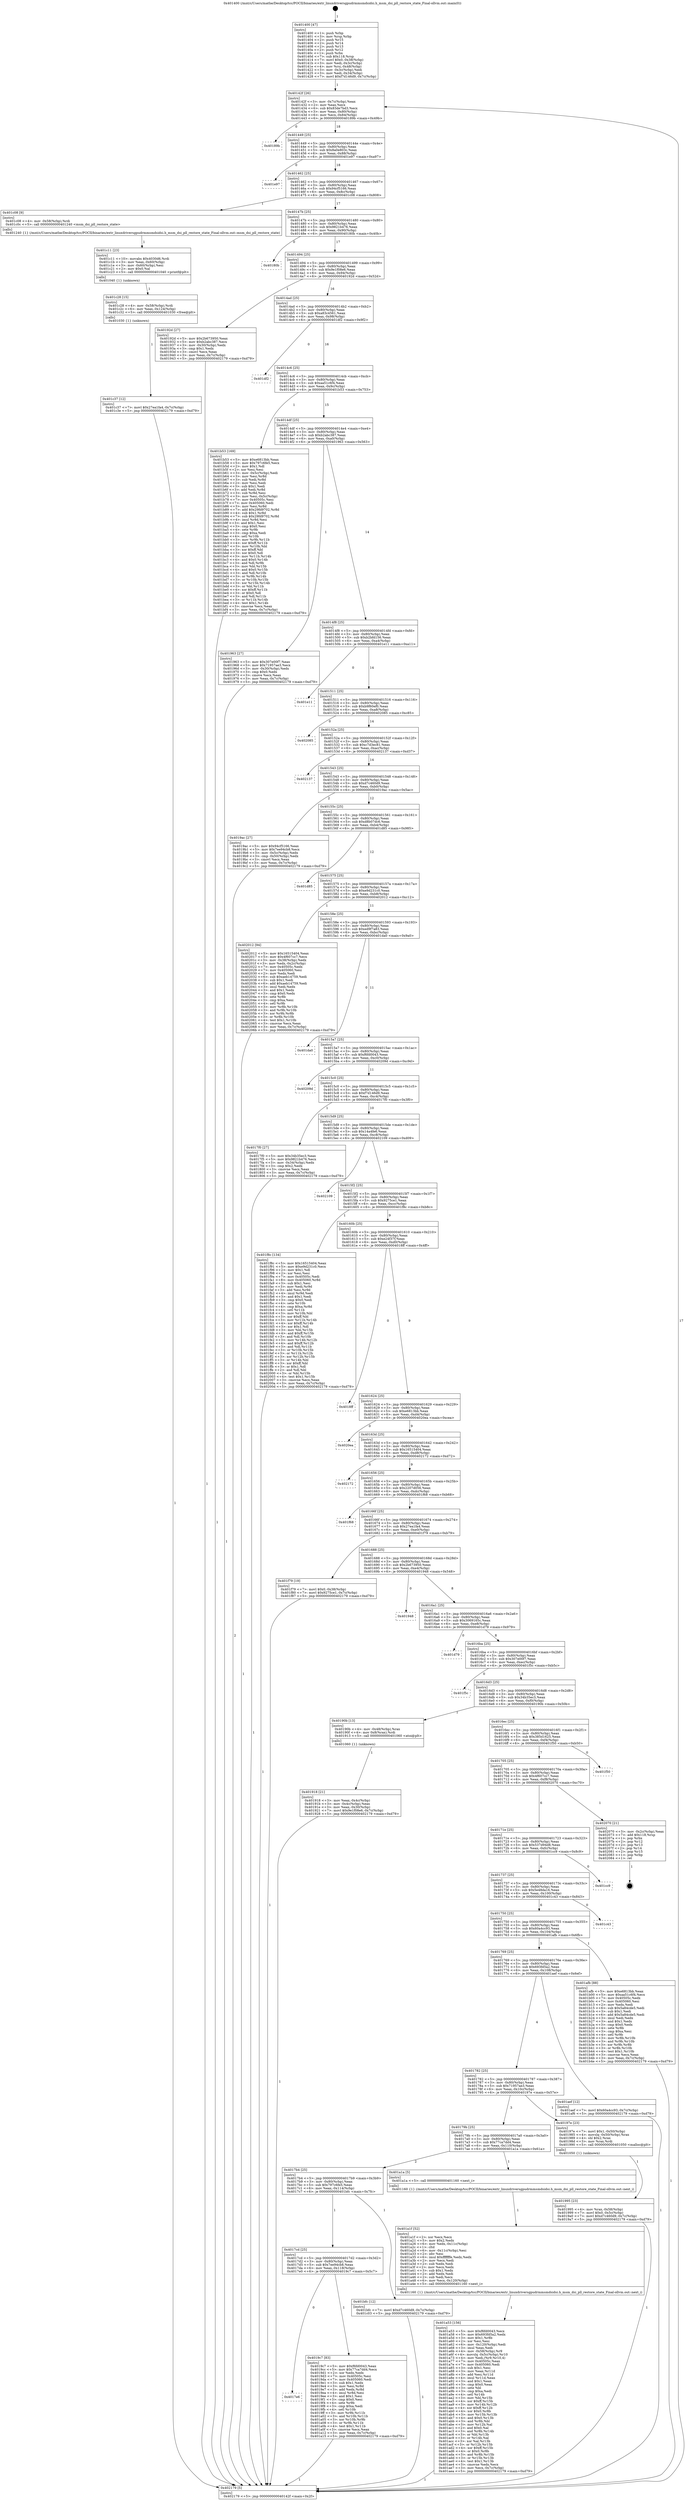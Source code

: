 digraph "0x401400" {
  label = "0x401400 (/mnt/c/Users/mathe/Desktop/tcc/POCII/binaries/extr_linuxdriversgpudrmmsmdsidsi.h_msm_dsi_pll_restore_state_Final-ollvm.out::main(0))"
  labelloc = "t"
  node[shape=record]

  Entry [label="",width=0.3,height=0.3,shape=circle,fillcolor=black,style=filled]
  "0x40142f" [label="{
     0x40142f [26]\l
     | [instrs]\l
     &nbsp;&nbsp;0x40142f \<+3\>: mov -0x7c(%rbp),%eax\l
     &nbsp;&nbsp;0x401432 \<+2\>: mov %eax,%ecx\l
     &nbsp;&nbsp;0x401434 \<+6\>: sub $0x83de7bd3,%ecx\l
     &nbsp;&nbsp;0x40143a \<+3\>: mov %eax,-0x80(%rbp)\l
     &nbsp;&nbsp;0x40143d \<+6\>: mov %ecx,-0x84(%rbp)\l
     &nbsp;&nbsp;0x401443 \<+6\>: je 000000000040189b \<main+0x49b\>\l
  }"]
  "0x40189b" [label="{
     0x40189b\l
  }", style=dashed]
  "0x401449" [label="{
     0x401449 [25]\l
     | [instrs]\l
     &nbsp;&nbsp;0x401449 \<+5\>: jmp 000000000040144e \<main+0x4e\>\l
     &nbsp;&nbsp;0x40144e \<+3\>: mov -0x80(%rbp),%eax\l
     &nbsp;&nbsp;0x401451 \<+5\>: sub $0x8a0e803c,%eax\l
     &nbsp;&nbsp;0x401456 \<+6\>: mov %eax,-0x88(%rbp)\l
     &nbsp;&nbsp;0x40145c \<+6\>: je 0000000000401e97 \<main+0xa97\>\l
  }"]
  Exit [label="",width=0.3,height=0.3,shape=circle,fillcolor=black,style=filled,peripheries=2]
  "0x401e97" [label="{
     0x401e97\l
  }", style=dashed]
  "0x401462" [label="{
     0x401462 [25]\l
     | [instrs]\l
     &nbsp;&nbsp;0x401462 \<+5\>: jmp 0000000000401467 \<main+0x67\>\l
     &nbsp;&nbsp;0x401467 \<+3\>: mov -0x80(%rbp),%eax\l
     &nbsp;&nbsp;0x40146a \<+5\>: sub $0x94cf5166,%eax\l
     &nbsp;&nbsp;0x40146f \<+6\>: mov %eax,-0x8c(%rbp)\l
     &nbsp;&nbsp;0x401475 \<+6\>: je 0000000000401c08 \<main+0x808\>\l
  }"]
  "0x401c37" [label="{
     0x401c37 [12]\l
     | [instrs]\l
     &nbsp;&nbsp;0x401c37 \<+7\>: movl $0x27ea1fa4,-0x7c(%rbp)\l
     &nbsp;&nbsp;0x401c3e \<+5\>: jmp 0000000000402179 \<main+0xd79\>\l
  }"]
  "0x401c08" [label="{
     0x401c08 [9]\l
     | [instrs]\l
     &nbsp;&nbsp;0x401c08 \<+4\>: mov -0x58(%rbp),%rdi\l
     &nbsp;&nbsp;0x401c0c \<+5\>: call 0000000000401240 \<msm_dsi_pll_restore_state\>\l
     | [calls]\l
     &nbsp;&nbsp;0x401240 \{1\} (/mnt/c/Users/mathe/Desktop/tcc/POCII/binaries/extr_linuxdriversgpudrmmsmdsidsi.h_msm_dsi_pll_restore_state_Final-ollvm.out::msm_dsi_pll_restore_state)\l
  }"]
  "0x40147b" [label="{
     0x40147b [25]\l
     | [instrs]\l
     &nbsp;&nbsp;0x40147b \<+5\>: jmp 0000000000401480 \<main+0x80\>\l
     &nbsp;&nbsp;0x401480 \<+3\>: mov -0x80(%rbp),%eax\l
     &nbsp;&nbsp;0x401483 \<+5\>: sub $0x9821b476,%eax\l
     &nbsp;&nbsp;0x401488 \<+6\>: mov %eax,-0x90(%rbp)\l
     &nbsp;&nbsp;0x40148e \<+6\>: je 000000000040180b \<main+0x40b\>\l
  }"]
  "0x401c28" [label="{
     0x401c28 [15]\l
     | [instrs]\l
     &nbsp;&nbsp;0x401c28 \<+4\>: mov -0x58(%rbp),%rdi\l
     &nbsp;&nbsp;0x401c2c \<+6\>: mov %eax,-0x124(%rbp)\l
     &nbsp;&nbsp;0x401c32 \<+5\>: call 0000000000401030 \<free@plt\>\l
     | [calls]\l
     &nbsp;&nbsp;0x401030 \{1\} (unknown)\l
  }"]
  "0x40180b" [label="{
     0x40180b\l
  }", style=dashed]
  "0x401494" [label="{
     0x401494 [25]\l
     | [instrs]\l
     &nbsp;&nbsp;0x401494 \<+5\>: jmp 0000000000401499 \<main+0x99\>\l
     &nbsp;&nbsp;0x401499 \<+3\>: mov -0x80(%rbp),%eax\l
     &nbsp;&nbsp;0x40149c \<+5\>: sub $0x9e1f08e6,%eax\l
     &nbsp;&nbsp;0x4014a1 \<+6\>: mov %eax,-0x94(%rbp)\l
     &nbsp;&nbsp;0x4014a7 \<+6\>: je 000000000040192d \<main+0x52d\>\l
  }"]
  "0x401c11" [label="{
     0x401c11 [23]\l
     | [instrs]\l
     &nbsp;&nbsp;0x401c11 \<+10\>: movabs $0x4030d6,%rdi\l
     &nbsp;&nbsp;0x401c1b \<+3\>: mov %eax,-0x60(%rbp)\l
     &nbsp;&nbsp;0x401c1e \<+3\>: mov -0x60(%rbp),%esi\l
     &nbsp;&nbsp;0x401c21 \<+2\>: mov $0x0,%al\l
     &nbsp;&nbsp;0x401c23 \<+5\>: call 0000000000401040 \<printf@plt\>\l
     | [calls]\l
     &nbsp;&nbsp;0x401040 \{1\} (unknown)\l
  }"]
  "0x40192d" [label="{
     0x40192d [27]\l
     | [instrs]\l
     &nbsp;&nbsp;0x40192d \<+5\>: mov $0x2b673950,%eax\l
     &nbsp;&nbsp;0x401932 \<+5\>: mov $0xb2abc387,%ecx\l
     &nbsp;&nbsp;0x401937 \<+3\>: mov -0x30(%rbp),%edx\l
     &nbsp;&nbsp;0x40193a \<+3\>: cmp $0x1,%edx\l
     &nbsp;&nbsp;0x40193d \<+3\>: cmovl %ecx,%eax\l
     &nbsp;&nbsp;0x401940 \<+3\>: mov %eax,-0x7c(%rbp)\l
     &nbsp;&nbsp;0x401943 \<+5\>: jmp 0000000000402179 \<main+0xd79\>\l
  }"]
  "0x4014ad" [label="{
     0x4014ad [25]\l
     | [instrs]\l
     &nbsp;&nbsp;0x4014ad \<+5\>: jmp 00000000004014b2 \<main+0xb2\>\l
     &nbsp;&nbsp;0x4014b2 \<+3\>: mov -0x80(%rbp),%eax\l
     &nbsp;&nbsp;0x4014b5 \<+5\>: sub $0xa83c4561,%eax\l
     &nbsp;&nbsp;0x4014ba \<+6\>: mov %eax,-0x98(%rbp)\l
     &nbsp;&nbsp;0x4014c0 \<+6\>: je 0000000000401df2 \<main+0x9f2\>\l
  }"]
  "0x401a53" [label="{
     0x401a53 [156]\l
     | [instrs]\l
     &nbsp;&nbsp;0x401a53 \<+5\>: mov $0xf6fd0043,%ecx\l
     &nbsp;&nbsp;0x401a58 \<+5\>: mov $0x693fd5a2,%edx\l
     &nbsp;&nbsp;0x401a5d \<+3\>: mov $0x1,%r8b\l
     &nbsp;&nbsp;0x401a60 \<+2\>: xor %esi,%esi\l
     &nbsp;&nbsp;0x401a62 \<+6\>: mov -0x120(%rbp),%edi\l
     &nbsp;&nbsp;0x401a68 \<+3\>: imul %eax,%edi\l
     &nbsp;&nbsp;0x401a6b \<+4\>: mov -0x58(%rbp),%r9\l
     &nbsp;&nbsp;0x401a6f \<+4\>: movslq -0x5c(%rbp),%r10\l
     &nbsp;&nbsp;0x401a73 \<+4\>: mov %edi,(%r9,%r10,4)\l
     &nbsp;&nbsp;0x401a77 \<+7\>: mov 0x40505c,%eax\l
     &nbsp;&nbsp;0x401a7e \<+7\>: mov 0x405060,%edi\l
     &nbsp;&nbsp;0x401a85 \<+3\>: sub $0x1,%esi\l
     &nbsp;&nbsp;0x401a88 \<+3\>: mov %eax,%r11d\l
     &nbsp;&nbsp;0x401a8b \<+3\>: add %esi,%r11d\l
     &nbsp;&nbsp;0x401a8e \<+4\>: imul %r11d,%eax\l
     &nbsp;&nbsp;0x401a92 \<+3\>: and $0x1,%eax\l
     &nbsp;&nbsp;0x401a95 \<+3\>: cmp $0x0,%eax\l
     &nbsp;&nbsp;0x401a98 \<+3\>: sete %bl\l
     &nbsp;&nbsp;0x401a9b \<+3\>: cmp $0xa,%edi\l
     &nbsp;&nbsp;0x401a9e \<+4\>: setl %r14b\l
     &nbsp;&nbsp;0x401aa2 \<+3\>: mov %bl,%r15b\l
     &nbsp;&nbsp;0x401aa5 \<+4\>: xor $0xff,%r15b\l
     &nbsp;&nbsp;0x401aa9 \<+3\>: mov %r14b,%r12b\l
     &nbsp;&nbsp;0x401aac \<+4\>: xor $0xff,%r12b\l
     &nbsp;&nbsp;0x401ab0 \<+4\>: xor $0x0,%r8b\l
     &nbsp;&nbsp;0x401ab4 \<+3\>: mov %r15b,%r13b\l
     &nbsp;&nbsp;0x401ab7 \<+4\>: and $0x0,%r13b\l
     &nbsp;&nbsp;0x401abb \<+3\>: and %r8b,%bl\l
     &nbsp;&nbsp;0x401abe \<+3\>: mov %r12b,%al\l
     &nbsp;&nbsp;0x401ac1 \<+2\>: and $0x0,%al\l
     &nbsp;&nbsp;0x401ac3 \<+3\>: and %r8b,%r14b\l
     &nbsp;&nbsp;0x401ac6 \<+3\>: or %bl,%r13b\l
     &nbsp;&nbsp;0x401ac9 \<+3\>: or %r14b,%al\l
     &nbsp;&nbsp;0x401acc \<+3\>: xor %al,%r13b\l
     &nbsp;&nbsp;0x401acf \<+3\>: or %r12b,%r15b\l
     &nbsp;&nbsp;0x401ad2 \<+4\>: xor $0xff,%r15b\l
     &nbsp;&nbsp;0x401ad6 \<+4\>: or $0x0,%r8b\l
     &nbsp;&nbsp;0x401ada \<+3\>: and %r8b,%r15b\l
     &nbsp;&nbsp;0x401add \<+3\>: or %r15b,%r13b\l
     &nbsp;&nbsp;0x401ae0 \<+4\>: test $0x1,%r13b\l
     &nbsp;&nbsp;0x401ae4 \<+3\>: cmovne %edx,%ecx\l
     &nbsp;&nbsp;0x401ae7 \<+3\>: mov %ecx,-0x7c(%rbp)\l
     &nbsp;&nbsp;0x401aea \<+5\>: jmp 0000000000402179 \<main+0xd79\>\l
  }"]
  "0x401df2" [label="{
     0x401df2\l
  }", style=dashed]
  "0x4014c6" [label="{
     0x4014c6 [25]\l
     | [instrs]\l
     &nbsp;&nbsp;0x4014c6 \<+5\>: jmp 00000000004014cb \<main+0xcb\>\l
     &nbsp;&nbsp;0x4014cb \<+3\>: mov -0x80(%rbp),%eax\l
     &nbsp;&nbsp;0x4014ce \<+5\>: sub $0xaa51c6f4,%eax\l
     &nbsp;&nbsp;0x4014d3 \<+6\>: mov %eax,-0x9c(%rbp)\l
     &nbsp;&nbsp;0x4014d9 \<+6\>: je 0000000000401b53 \<main+0x753\>\l
  }"]
  "0x401a1f" [label="{
     0x401a1f [52]\l
     | [instrs]\l
     &nbsp;&nbsp;0x401a1f \<+2\>: xor %ecx,%ecx\l
     &nbsp;&nbsp;0x401a21 \<+5\>: mov $0x2,%edx\l
     &nbsp;&nbsp;0x401a26 \<+6\>: mov %edx,-0x11c(%rbp)\l
     &nbsp;&nbsp;0x401a2c \<+1\>: cltd\l
     &nbsp;&nbsp;0x401a2d \<+6\>: mov -0x11c(%rbp),%esi\l
     &nbsp;&nbsp;0x401a33 \<+2\>: idiv %esi\l
     &nbsp;&nbsp;0x401a35 \<+6\>: imul $0xfffffffe,%edx,%edx\l
     &nbsp;&nbsp;0x401a3b \<+2\>: mov %ecx,%edi\l
     &nbsp;&nbsp;0x401a3d \<+2\>: sub %edx,%edi\l
     &nbsp;&nbsp;0x401a3f \<+2\>: mov %ecx,%edx\l
     &nbsp;&nbsp;0x401a41 \<+3\>: sub $0x1,%edx\l
     &nbsp;&nbsp;0x401a44 \<+2\>: add %edx,%edi\l
     &nbsp;&nbsp;0x401a46 \<+2\>: sub %edi,%ecx\l
     &nbsp;&nbsp;0x401a48 \<+6\>: mov %ecx,-0x120(%rbp)\l
     &nbsp;&nbsp;0x401a4e \<+5\>: call 0000000000401160 \<next_i\>\l
     | [calls]\l
     &nbsp;&nbsp;0x401160 \{1\} (/mnt/c/Users/mathe/Desktop/tcc/POCII/binaries/extr_linuxdriversgpudrmmsmdsidsi.h_msm_dsi_pll_restore_state_Final-ollvm.out::next_i)\l
  }"]
  "0x401b53" [label="{
     0x401b53 [169]\l
     | [instrs]\l
     &nbsp;&nbsp;0x401b53 \<+5\>: mov $0xe6813bb,%eax\l
     &nbsp;&nbsp;0x401b58 \<+5\>: mov $0x797c6fe5,%ecx\l
     &nbsp;&nbsp;0x401b5d \<+2\>: mov $0x1,%dl\l
     &nbsp;&nbsp;0x401b5f \<+2\>: xor %esi,%esi\l
     &nbsp;&nbsp;0x401b61 \<+3\>: mov -0x5c(%rbp),%edi\l
     &nbsp;&nbsp;0x401b64 \<+3\>: mov %esi,%r8d\l
     &nbsp;&nbsp;0x401b67 \<+3\>: sub %edi,%r8d\l
     &nbsp;&nbsp;0x401b6a \<+2\>: mov %esi,%edi\l
     &nbsp;&nbsp;0x401b6c \<+3\>: sub $0x1,%edi\l
     &nbsp;&nbsp;0x401b6f \<+3\>: add %edi,%r8d\l
     &nbsp;&nbsp;0x401b72 \<+3\>: sub %r8d,%esi\l
     &nbsp;&nbsp;0x401b75 \<+3\>: mov %esi,-0x5c(%rbp)\l
     &nbsp;&nbsp;0x401b78 \<+7\>: mov 0x40505c,%esi\l
     &nbsp;&nbsp;0x401b7f \<+7\>: mov 0x405060,%edi\l
     &nbsp;&nbsp;0x401b86 \<+3\>: mov %esi,%r8d\l
     &nbsp;&nbsp;0x401b89 \<+7\>: add $0x29fd9702,%r8d\l
     &nbsp;&nbsp;0x401b90 \<+4\>: sub $0x1,%r8d\l
     &nbsp;&nbsp;0x401b94 \<+7\>: sub $0x29fd9702,%r8d\l
     &nbsp;&nbsp;0x401b9b \<+4\>: imul %r8d,%esi\l
     &nbsp;&nbsp;0x401b9f \<+3\>: and $0x1,%esi\l
     &nbsp;&nbsp;0x401ba2 \<+3\>: cmp $0x0,%esi\l
     &nbsp;&nbsp;0x401ba5 \<+4\>: sete %r9b\l
     &nbsp;&nbsp;0x401ba9 \<+3\>: cmp $0xa,%edi\l
     &nbsp;&nbsp;0x401bac \<+4\>: setl %r10b\l
     &nbsp;&nbsp;0x401bb0 \<+3\>: mov %r9b,%r11b\l
     &nbsp;&nbsp;0x401bb3 \<+4\>: xor $0xff,%r11b\l
     &nbsp;&nbsp;0x401bb7 \<+3\>: mov %r10b,%bl\l
     &nbsp;&nbsp;0x401bba \<+3\>: xor $0xff,%bl\l
     &nbsp;&nbsp;0x401bbd \<+3\>: xor $0x0,%dl\l
     &nbsp;&nbsp;0x401bc0 \<+3\>: mov %r11b,%r14b\l
     &nbsp;&nbsp;0x401bc3 \<+4\>: and $0x0,%r14b\l
     &nbsp;&nbsp;0x401bc7 \<+3\>: and %dl,%r9b\l
     &nbsp;&nbsp;0x401bca \<+3\>: mov %bl,%r15b\l
     &nbsp;&nbsp;0x401bcd \<+4\>: and $0x0,%r15b\l
     &nbsp;&nbsp;0x401bd1 \<+3\>: and %dl,%r10b\l
     &nbsp;&nbsp;0x401bd4 \<+3\>: or %r9b,%r14b\l
     &nbsp;&nbsp;0x401bd7 \<+3\>: or %r10b,%r15b\l
     &nbsp;&nbsp;0x401bda \<+3\>: xor %r15b,%r14b\l
     &nbsp;&nbsp;0x401bdd \<+3\>: or %bl,%r11b\l
     &nbsp;&nbsp;0x401be0 \<+4\>: xor $0xff,%r11b\l
     &nbsp;&nbsp;0x401be4 \<+3\>: or $0x0,%dl\l
     &nbsp;&nbsp;0x401be7 \<+3\>: and %dl,%r11b\l
     &nbsp;&nbsp;0x401bea \<+3\>: or %r11b,%r14b\l
     &nbsp;&nbsp;0x401bed \<+4\>: test $0x1,%r14b\l
     &nbsp;&nbsp;0x401bf1 \<+3\>: cmovne %ecx,%eax\l
     &nbsp;&nbsp;0x401bf4 \<+3\>: mov %eax,-0x7c(%rbp)\l
     &nbsp;&nbsp;0x401bf7 \<+5\>: jmp 0000000000402179 \<main+0xd79\>\l
  }"]
  "0x4014df" [label="{
     0x4014df [25]\l
     | [instrs]\l
     &nbsp;&nbsp;0x4014df \<+5\>: jmp 00000000004014e4 \<main+0xe4\>\l
     &nbsp;&nbsp;0x4014e4 \<+3\>: mov -0x80(%rbp),%eax\l
     &nbsp;&nbsp;0x4014e7 \<+5\>: sub $0xb2abc387,%eax\l
     &nbsp;&nbsp;0x4014ec \<+6\>: mov %eax,-0xa0(%rbp)\l
     &nbsp;&nbsp;0x4014f2 \<+6\>: je 0000000000401963 \<main+0x563\>\l
  }"]
  "0x4017e6" [label="{
     0x4017e6\l
  }", style=dashed]
  "0x401963" [label="{
     0x401963 [27]\l
     | [instrs]\l
     &nbsp;&nbsp;0x401963 \<+5\>: mov $0x307e00f7,%eax\l
     &nbsp;&nbsp;0x401968 \<+5\>: mov $0x71957ae3,%ecx\l
     &nbsp;&nbsp;0x40196d \<+3\>: mov -0x30(%rbp),%edx\l
     &nbsp;&nbsp;0x401970 \<+3\>: cmp $0x0,%edx\l
     &nbsp;&nbsp;0x401973 \<+3\>: cmove %ecx,%eax\l
     &nbsp;&nbsp;0x401976 \<+3\>: mov %eax,-0x7c(%rbp)\l
     &nbsp;&nbsp;0x401979 \<+5\>: jmp 0000000000402179 \<main+0xd79\>\l
  }"]
  "0x4014f8" [label="{
     0x4014f8 [25]\l
     | [instrs]\l
     &nbsp;&nbsp;0x4014f8 \<+5\>: jmp 00000000004014fd \<main+0xfd\>\l
     &nbsp;&nbsp;0x4014fd \<+3\>: mov -0x80(%rbp),%eax\l
     &nbsp;&nbsp;0x401500 \<+5\>: sub $0xb2bfd156,%eax\l
     &nbsp;&nbsp;0x401505 \<+6\>: mov %eax,-0xa4(%rbp)\l
     &nbsp;&nbsp;0x40150b \<+6\>: je 0000000000401e11 \<main+0xa11\>\l
  }"]
  "0x4019c7" [label="{
     0x4019c7 [83]\l
     | [instrs]\l
     &nbsp;&nbsp;0x4019c7 \<+5\>: mov $0xf6fd0043,%eax\l
     &nbsp;&nbsp;0x4019cc \<+5\>: mov $0x77ca7dd4,%ecx\l
     &nbsp;&nbsp;0x4019d1 \<+2\>: xor %edx,%edx\l
     &nbsp;&nbsp;0x4019d3 \<+7\>: mov 0x40505c,%esi\l
     &nbsp;&nbsp;0x4019da \<+7\>: mov 0x405060,%edi\l
     &nbsp;&nbsp;0x4019e1 \<+3\>: sub $0x1,%edx\l
     &nbsp;&nbsp;0x4019e4 \<+3\>: mov %esi,%r8d\l
     &nbsp;&nbsp;0x4019e7 \<+3\>: add %edx,%r8d\l
     &nbsp;&nbsp;0x4019ea \<+4\>: imul %r8d,%esi\l
     &nbsp;&nbsp;0x4019ee \<+3\>: and $0x1,%esi\l
     &nbsp;&nbsp;0x4019f1 \<+3\>: cmp $0x0,%esi\l
     &nbsp;&nbsp;0x4019f4 \<+4\>: sete %r9b\l
     &nbsp;&nbsp;0x4019f8 \<+3\>: cmp $0xa,%edi\l
     &nbsp;&nbsp;0x4019fb \<+4\>: setl %r10b\l
     &nbsp;&nbsp;0x4019ff \<+3\>: mov %r9b,%r11b\l
     &nbsp;&nbsp;0x401a02 \<+3\>: and %r10b,%r11b\l
     &nbsp;&nbsp;0x401a05 \<+3\>: xor %r10b,%r9b\l
     &nbsp;&nbsp;0x401a08 \<+3\>: or %r9b,%r11b\l
     &nbsp;&nbsp;0x401a0b \<+4\>: test $0x1,%r11b\l
     &nbsp;&nbsp;0x401a0f \<+3\>: cmovne %ecx,%eax\l
     &nbsp;&nbsp;0x401a12 \<+3\>: mov %eax,-0x7c(%rbp)\l
     &nbsp;&nbsp;0x401a15 \<+5\>: jmp 0000000000402179 \<main+0xd79\>\l
  }"]
  "0x401e11" [label="{
     0x401e11\l
  }", style=dashed]
  "0x401511" [label="{
     0x401511 [25]\l
     | [instrs]\l
     &nbsp;&nbsp;0x401511 \<+5\>: jmp 0000000000401516 \<main+0x116\>\l
     &nbsp;&nbsp;0x401516 \<+3\>: mov -0x80(%rbp),%eax\l
     &nbsp;&nbsp;0x401519 \<+5\>: sub $0xb9f60ef0,%eax\l
     &nbsp;&nbsp;0x40151e \<+6\>: mov %eax,-0xa8(%rbp)\l
     &nbsp;&nbsp;0x401524 \<+6\>: je 0000000000402085 \<main+0xc85\>\l
  }"]
  "0x4017cd" [label="{
     0x4017cd [25]\l
     | [instrs]\l
     &nbsp;&nbsp;0x4017cd \<+5\>: jmp 00000000004017d2 \<main+0x3d2\>\l
     &nbsp;&nbsp;0x4017d2 \<+3\>: mov -0x80(%rbp),%eax\l
     &nbsp;&nbsp;0x4017d5 \<+5\>: sub $0x7ee94cb8,%eax\l
     &nbsp;&nbsp;0x4017da \<+6\>: mov %eax,-0x118(%rbp)\l
     &nbsp;&nbsp;0x4017e0 \<+6\>: je 00000000004019c7 \<main+0x5c7\>\l
  }"]
  "0x402085" [label="{
     0x402085\l
  }", style=dashed]
  "0x40152a" [label="{
     0x40152a [25]\l
     | [instrs]\l
     &nbsp;&nbsp;0x40152a \<+5\>: jmp 000000000040152f \<main+0x12f\>\l
     &nbsp;&nbsp;0x40152f \<+3\>: mov -0x80(%rbp),%eax\l
     &nbsp;&nbsp;0x401532 \<+5\>: sub $0xc7d3ec81,%eax\l
     &nbsp;&nbsp;0x401537 \<+6\>: mov %eax,-0xac(%rbp)\l
     &nbsp;&nbsp;0x40153d \<+6\>: je 0000000000402137 \<main+0xd37\>\l
  }"]
  "0x401bfc" [label="{
     0x401bfc [12]\l
     | [instrs]\l
     &nbsp;&nbsp;0x401bfc \<+7\>: movl $0xd7c460d9,-0x7c(%rbp)\l
     &nbsp;&nbsp;0x401c03 \<+5\>: jmp 0000000000402179 \<main+0xd79\>\l
  }"]
  "0x402137" [label="{
     0x402137\l
  }", style=dashed]
  "0x401543" [label="{
     0x401543 [25]\l
     | [instrs]\l
     &nbsp;&nbsp;0x401543 \<+5\>: jmp 0000000000401548 \<main+0x148\>\l
     &nbsp;&nbsp;0x401548 \<+3\>: mov -0x80(%rbp),%eax\l
     &nbsp;&nbsp;0x40154b \<+5\>: sub $0xd7c460d9,%eax\l
     &nbsp;&nbsp;0x401550 \<+6\>: mov %eax,-0xb0(%rbp)\l
     &nbsp;&nbsp;0x401556 \<+6\>: je 00000000004019ac \<main+0x5ac\>\l
  }"]
  "0x4017b4" [label="{
     0x4017b4 [25]\l
     | [instrs]\l
     &nbsp;&nbsp;0x4017b4 \<+5\>: jmp 00000000004017b9 \<main+0x3b9\>\l
     &nbsp;&nbsp;0x4017b9 \<+3\>: mov -0x80(%rbp),%eax\l
     &nbsp;&nbsp;0x4017bc \<+5\>: sub $0x797c6fe5,%eax\l
     &nbsp;&nbsp;0x4017c1 \<+6\>: mov %eax,-0x114(%rbp)\l
     &nbsp;&nbsp;0x4017c7 \<+6\>: je 0000000000401bfc \<main+0x7fc\>\l
  }"]
  "0x4019ac" [label="{
     0x4019ac [27]\l
     | [instrs]\l
     &nbsp;&nbsp;0x4019ac \<+5\>: mov $0x94cf5166,%eax\l
     &nbsp;&nbsp;0x4019b1 \<+5\>: mov $0x7ee94cb8,%ecx\l
     &nbsp;&nbsp;0x4019b6 \<+3\>: mov -0x5c(%rbp),%edx\l
     &nbsp;&nbsp;0x4019b9 \<+3\>: cmp -0x50(%rbp),%edx\l
     &nbsp;&nbsp;0x4019bc \<+3\>: cmovl %ecx,%eax\l
     &nbsp;&nbsp;0x4019bf \<+3\>: mov %eax,-0x7c(%rbp)\l
     &nbsp;&nbsp;0x4019c2 \<+5\>: jmp 0000000000402179 \<main+0xd79\>\l
  }"]
  "0x40155c" [label="{
     0x40155c [25]\l
     | [instrs]\l
     &nbsp;&nbsp;0x40155c \<+5\>: jmp 0000000000401561 \<main+0x161\>\l
     &nbsp;&nbsp;0x401561 \<+3\>: mov -0x80(%rbp),%eax\l
     &nbsp;&nbsp;0x401564 \<+5\>: sub $0xd8b07dc6,%eax\l
     &nbsp;&nbsp;0x401569 \<+6\>: mov %eax,-0xb4(%rbp)\l
     &nbsp;&nbsp;0x40156f \<+6\>: je 0000000000401d85 \<main+0x985\>\l
  }"]
  "0x401a1a" [label="{
     0x401a1a [5]\l
     | [instrs]\l
     &nbsp;&nbsp;0x401a1a \<+5\>: call 0000000000401160 \<next_i\>\l
     | [calls]\l
     &nbsp;&nbsp;0x401160 \{1\} (/mnt/c/Users/mathe/Desktop/tcc/POCII/binaries/extr_linuxdriversgpudrmmsmdsidsi.h_msm_dsi_pll_restore_state_Final-ollvm.out::next_i)\l
  }"]
  "0x401d85" [label="{
     0x401d85\l
  }", style=dashed]
  "0x401575" [label="{
     0x401575 [25]\l
     | [instrs]\l
     &nbsp;&nbsp;0x401575 \<+5\>: jmp 000000000040157a \<main+0x17a\>\l
     &nbsp;&nbsp;0x40157a \<+3\>: mov -0x80(%rbp),%eax\l
     &nbsp;&nbsp;0x40157d \<+5\>: sub $0xe9d231c0,%eax\l
     &nbsp;&nbsp;0x401582 \<+6\>: mov %eax,-0xb8(%rbp)\l
     &nbsp;&nbsp;0x401588 \<+6\>: je 0000000000402012 \<main+0xc12\>\l
  }"]
  "0x401995" [label="{
     0x401995 [23]\l
     | [instrs]\l
     &nbsp;&nbsp;0x401995 \<+4\>: mov %rax,-0x58(%rbp)\l
     &nbsp;&nbsp;0x401999 \<+7\>: movl $0x0,-0x5c(%rbp)\l
     &nbsp;&nbsp;0x4019a0 \<+7\>: movl $0xd7c460d9,-0x7c(%rbp)\l
     &nbsp;&nbsp;0x4019a7 \<+5\>: jmp 0000000000402179 \<main+0xd79\>\l
  }"]
  "0x402012" [label="{
     0x402012 [94]\l
     | [instrs]\l
     &nbsp;&nbsp;0x402012 \<+5\>: mov $0x16515404,%eax\l
     &nbsp;&nbsp;0x402017 \<+5\>: mov $0x4f607cc7,%ecx\l
     &nbsp;&nbsp;0x40201c \<+3\>: mov -0x38(%rbp),%edx\l
     &nbsp;&nbsp;0x40201f \<+3\>: mov %edx,-0x2c(%rbp)\l
     &nbsp;&nbsp;0x402022 \<+7\>: mov 0x40505c,%edx\l
     &nbsp;&nbsp;0x402029 \<+7\>: mov 0x405060,%esi\l
     &nbsp;&nbsp;0x402030 \<+2\>: mov %edx,%edi\l
     &nbsp;&nbsp;0x402032 \<+6\>: sub $0xaeb14759,%edi\l
     &nbsp;&nbsp;0x402038 \<+3\>: sub $0x1,%edi\l
     &nbsp;&nbsp;0x40203b \<+6\>: add $0xaeb14759,%edi\l
     &nbsp;&nbsp;0x402041 \<+3\>: imul %edi,%edx\l
     &nbsp;&nbsp;0x402044 \<+3\>: and $0x1,%edx\l
     &nbsp;&nbsp;0x402047 \<+3\>: cmp $0x0,%edx\l
     &nbsp;&nbsp;0x40204a \<+4\>: sete %r8b\l
     &nbsp;&nbsp;0x40204e \<+3\>: cmp $0xa,%esi\l
     &nbsp;&nbsp;0x402051 \<+4\>: setl %r9b\l
     &nbsp;&nbsp;0x402055 \<+3\>: mov %r8b,%r10b\l
     &nbsp;&nbsp;0x402058 \<+3\>: and %r9b,%r10b\l
     &nbsp;&nbsp;0x40205b \<+3\>: xor %r9b,%r8b\l
     &nbsp;&nbsp;0x40205e \<+3\>: or %r8b,%r10b\l
     &nbsp;&nbsp;0x402061 \<+4\>: test $0x1,%r10b\l
     &nbsp;&nbsp;0x402065 \<+3\>: cmovne %ecx,%eax\l
     &nbsp;&nbsp;0x402068 \<+3\>: mov %eax,-0x7c(%rbp)\l
     &nbsp;&nbsp;0x40206b \<+5\>: jmp 0000000000402179 \<main+0xd79\>\l
  }"]
  "0x40158e" [label="{
     0x40158e [25]\l
     | [instrs]\l
     &nbsp;&nbsp;0x40158e \<+5\>: jmp 0000000000401593 \<main+0x193\>\l
     &nbsp;&nbsp;0x401593 \<+3\>: mov -0x80(%rbp),%eax\l
     &nbsp;&nbsp;0x401596 \<+5\>: sub $0xed9f7a83,%eax\l
     &nbsp;&nbsp;0x40159b \<+6\>: mov %eax,-0xbc(%rbp)\l
     &nbsp;&nbsp;0x4015a1 \<+6\>: je 0000000000401da0 \<main+0x9a0\>\l
  }"]
  "0x40179b" [label="{
     0x40179b [25]\l
     | [instrs]\l
     &nbsp;&nbsp;0x40179b \<+5\>: jmp 00000000004017a0 \<main+0x3a0\>\l
     &nbsp;&nbsp;0x4017a0 \<+3\>: mov -0x80(%rbp),%eax\l
     &nbsp;&nbsp;0x4017a3 \<+5\>: sub $0x77ca7dd4,%eax\l
     &nbsp;&nbsp;0x4017a8 \<+6\>: mov %eax,-0x110(%rbp)\l
     &nbsp;&nbsp;0x4017ae \<+6\>: je 0000000000401a1a \<main+0x61a\>\l
  }"]
  "0x401da0" [label="{
     0x401da0\l
  }", style=dashed]
  "0x4015a7" [label="{
     0x4015a7 [25]\l
     | [instrs]\l
     &nbsp;&nbsp;0x4015a7 \<+5\>: jmp 00000000004015ac \<main+0x1ac\>\l
     &nbsp;&nbsp;0x4015ac \<+3\>: mov -0x80(%rbp),%eax\l
     &nbsp;&nbsp;0x4015af \<+5\>: sub $0xf6fd0043,%eax\l
     &nbsp;&nbsp;0x4015b4 \<+6\>: mov %eax,-0xc0(%rbp)\l
     &nbsp;&nbsp;0x4015ba \<+6\>: je 000000000040209d \<main+0xc9d\>\l
  }"]
  "0x40197e" [label="{
     0x40197e [23]\l
     | [instrs]\l
     &nbsp;&nbsp;0x40197e \<+7\>: movl $0x1,-0x50(%rbp)\l
     &nbsp;&nbsp;0x401985 \<+4\>: movslq -0x50(%rbp),%rax\l
     &nbsp;&nbsp;0x401989 \<+4\>: shl $0x2,%rax\l
     &nbsp;&nbsp;0x40198d \<+3\>: mov %rax,%rdi\l
     &nbsp;&nbsp;0x401990 \<+5\>: call 0000000000401050 \<malloc@plt\>\l
     | [calls]\l
     &nbsp;&nbsp;0x401050 \{1\} (unknown)\l
  }"]
  "0x40209d" [label="{
     0x40209d\l
  }", style=dashed]
  "0x4015c0" [label="{
     0x4015c0 [25]\l
     | [instrs]\l
     &nbsp;&nbsp;0x4015c0 \<+5\>: jmp 00000000004015c5 \<main+0x1c5\>\l
     &nbsp;&nbsp;0x4015c5 \<+3\>: mov -0x80(%rbp),%eax\l
     &nbsp;&nbsp;0x4015c8 \<+5\>: sub $0xf7d146d9,%eax\l
     &nbsp;&nbsp;0x4015cd \<+6\>: mov %eax,-0xc4(%rbp)\l
     &nbsp;&nbsp;0x4015d3 \<+6\>: je 00000000004017f0 \<main+0x3f0\>\l
  }"]
  "0x401782" [label="{
     0x401782 [25]\l
     | [instrs]\l
     &nbsp;&nbsp;0x401782 \<+5\>: jmp 0000000000401787 \<main+0x387\>\l
     &nbsp;&nbsp;0x401787 \<+3\>: mov -0x80(%rbp),%eax\l
     &nbsp;&nbsp;0x40178a \<+5\>: sub $0x71957ae3,%eax\l
     &nbsp;&nbsp;0x40178f \<+6\>: mov %eax,-0x10c(%rbp)\l
     &nbsp;&nbsp;0x401795 \<+6\>: je 000000000040197e \<main+0x57e\>\l
  }"]
  "0x4017f0" [label="{
     0x4017f0 [27]\l
     | [instrs]\l
     &nbsp;&nbsp;0x4017f0 \<+5\>: mov $0x34b35ec3,%eax\l
     &nbsp;&nbsp;0x4017f5 \<+5\>: mov $0x9821b476,%ecx\l
     &nbsp;&nbsp;0x4017fa \<+3\>: mov -0x34(%rbp),%edx\l
     &nbsp;&nbsp;0x4017fd \<+3\>: cmp $0x2,%edx\l
     &nbsp;&nbsp;0x401800 \<+3\>: cmovne %ecx,%eax\l
     &nbsp;&nbsp;0x401803 \<+3\>: mov %eax,-0x7c(%rbp)\l
     &nbsp;&nbsp;0x401806 \<+5\>: jmp 0000000000402179 \<main+0xd79\>\l
  }"]
  "0x4015d9" [label="{
     0x4015d9 [25]\l
     | [instrs]\l
     &nbsp;&nbsp;0x4015d9 \<+5\>: jmp 00000000004015de \<main+0x1de\>\l
     &nbsp;&nbsp;0x4015de \<+3\>: mov -0x80(%rbp),%eax\l
     &nbsp;&nbsp;0x4015e1 \<+5\>: sub $0x14a4fe6,%eax\l
     &nbsp;&nbsp;0x4015e6 \<+6\>: mov %eax,-0xc8(%rbp)\l
     &nbsp;&nbsp;0x4015ec \<+6\>: je 0000000000402109 \<main+0xd09\>\l
  }"]
  "0x402179" [label="{
     0x402179 [5]\l
     | [instrs]\l
     &nbsp;&nbsp;0x402179 \<+5\>: jmp 000000000040142f \<main+0x2f\>\l
  }"]
  "0x401400" [label="{
     0x401400 [47]\l
     | [instrs]\l
     &nbsp;&nbsp;0x401400 \<+1\>: push %rbp\l
     &nbsp;&nbsp;0x401401 \<+3\>: mov %rsp,%rbp\l
     &nbsp;&nbsp;0x401404 \<+2\>: push %r15\l
     &nbsp;&nbsp;0x401406 \<+2\>: push %r14\l
     &nbsp;&nbsp;0x401408 \<+2\>: push %r13\l
     &nbsp;&nbsp;0x40140a \<+2\>: push %r12\l
     &nbsp;&nbsp;0x40140c \<+1\>: push %rbx\l
     &nbsp;&nbsp;0x40140d \<+7\>: sub $0x118,%rsp\l
     &nbsp;&nbsp;0x401414 \<+7\>: movl $0x0,-0x38(%rbp)\l
     &nbsp;&nbsp;0x40141b \<+3\>: mov %edi,-0x3c(%rbp)\l
     &nbsp;&nbsp;0x40141e \<+4\>: mov %rsi,-0x48(%rbp)\l
     &nbsp;&nbsp;0x401422 \<+3\>: mov -0x3c(%rbp),%edi\l
     &nbsp;&nbsp;0x401425 \<+3\>: mov %edi,-0x34(%rbp)\l
     &nbsp;&nbsp;0x401428 \<+7\>: movl $0xf7d146d9,-0x7c(%rbp)\l
  }"]
  "0x401aef" [label="{
     0x401aef [12]\l
     | [instrs]\l
     &nbsp;&nbsp;0x401aef \<+7\>: movl $0x60a4cc93,-0x7c(%rbp)\l
     &nbsp;&nbsp;0x401af6 \<+5\>: jmp 0000000000402179 \<main+0xd79\>\l
  }"]
  "0x402109" [label="{
     0x402109\l
  }", style=dashed]
  "0x4015f2" [label="{
     0x4015f2 [25]\l
     | [instrs]\l
     &nbsp;&nbsp;0x4015f2 \<+5\>: jmp 00000000004015f7 \<main+0x1f7\>\l
     &nbsp;&nbsp;0x4015f7 \<+3\>: mov -0x80(%rbp),%eax\l
     &nbsp;&nbsp;0x4015fa \<+5\>: sub $0x9275ce1,%eax\l
     &nbsp;&nbsp;0x4015ff \<+6\>: mov %eax,-0xcc(%rbp)\l
     &nbsp;&nbsp;0x401605 \<+6\>: je 0000000000401f8c \<main+0xb8c\>\l
  }"]
  "0x401769" [label="{
     0x401769 [25]\l
     | [instrs]\l
     &nbsp;&nbsp;0x401769 \<+5\>: jmp 000000000040176e \<main+0x36e\>\l
     &nbsp;&nbsp;0x40176e \<+3\>: mov -0x80(%rbp),%eax\l
     &nbsp;&nbsp;0x401771 \<+5\>: sub $0x693fd5a2,%eax\l
     &nbsp;&nbsp;0x401776 \<+6\>: mov %eax,-0x108(%rbp)\l
     &nbsp;&nbsp;0x40177c \<+6\>: je 0000000000401aef \<main+0x6ef\>\l
  }"]
  "0x401f8c" [label="{
     0x401f8c [134]\l
     | [instrs]\l
     &nbsp;&nbsp;0x401f8c \<+5\>: mov $0x16515404,%eax\l
     &nbsp;&nbsp;0x401f91 \<+5\>: mov $0xe9d231c0,%ecx\l
     &nbsp;&nbsp;0x401f96 \<+2\>: mov $0x1,%dl\l
     &nbsp;&nbsp;0x401f98 \<+2\>: xor %esi,%esi\l
     &nbsp;&nbsp;0x401f9a \<+7\>: mov 0x40505c,%edi\l
     &nbsp;&nbsp;0x401fa1 \<+8\>: mov 0x405060,%r8d\l
     &nbsp;&nbsp;0x401fa9 \<+3\>: sub $0x1,%esi\l
     &nbsp;&nbsp;0x401fac \<+3\>: mov %edi,%r9d\l
     &nbsp;&nbsp;0x401faf \<+3\>: add %esi,%r9d\l
     &nbsp;&nbsp;0x401fb2 \<+4\>: imul %r9d,%edi\l
     &nbsp;&nbsp;0x401fb6 \<+3\>: and $0x1,%edi\l
     &nbsp;&nbsp;0x401fb9 \<+3\>: cmp $0x0,%edi\l
     &nbsp;&nbsp;0x401fbc \<+4\>: sete %r10b\l
     &nbsp;&nbsp;0x401fc0 \<+4\>: cmp $0xa,%r8d\l
     &nbsp;&nbsp;0x401fc4 \<+4\>: setl %r11b\l
     &nbsp;&nbsp;0x401fc8 \<+3\>: mov %r10b,%bl\l
     &nbsp;&nbsp;0x401fcb \<+3\>: xor $0xff,%bl\l
     &nbsp;&nbsp;0x401fce \<+3\>: mov %r11b,%r14b\l
     &nbsp;&nbsp;0x401fd1 \<+4\>: xor $0xff,%r14b\l
     &nbsp;&nbsp;0x401fd5 \<+3\>: xor $0x1,%dl\l
     &nbsp;&nbsp;0x401fd8 \<+3\>: mov %bl,%r15b\l
     &nbsp;&nbsp;0x401fdb \<+4\>: and $0xff,%r15b\l
     &nbsp;&nbsp;0x401fdf \<+3\>: and %dl,%r10b\l
     &nbsp;&nbsp;0x401fe2 \<+3\>: mov %r14b,%r12b\l
     &nbsp;&nbsp;0x401fe5 \<+4\>: and $0xff,%r12b\l
     &nbsp;&nbsp;0x401fe9 \<+3\>: and %dl,%r11b\l
     &nbsp;&nbsp;0x401fec \<+3\>: or %r10b,%r15b\l
     &nbsp;&nbsp;0x401fef \<+3\>: or %r11b,%r12b\l
     &nbsp;&nbsp;0x401ff2 \<+3\>: xor %r12b,%r15b\l
     &nbsp;&nbsp;0x401ff5 \<+3\>: or %r14b,%bl\l
     &nbsp;&nbsp;0x401ff8 \<+3\>: xor $0xff,%bl\l
     &nbsp;&nbsp;0x401ffb \<+3\>: or $0x1,%dl\l
     &nbsp;&nbsp;0x401ffe \<+2\>: and %dl,%bl\l
     &nbsp;&nbsp;0x402000 \<+3\>: or %bl,%r15b\l
     &nbsp;&nbsp;0x402003 \<+4\>: test $0x1,%r15b\l
     &nbsp;&nbsp;0x402007 \<+3\>: cmovne %ecx,%eax\l
     &nbsp;&nbsp;0x40200a \<+3\>: mov %eax,-0x7c(%rbp)\l
     &nbsp;&nbsp;0x40200d \<+5\>: jmp 0000000000402179 \<main+0xd79\>\l
  }"]
  "0x40160b" [label="{
     0x40160b [25]\l
     | [instrs]\l
     &nbsp;&nbsp;0x40160b \<+5\>: jmp 0000000000401610 \<main+0x210\>\l
     &nbsp;&nbsp;0x401610 \<+3\>: mov -0x80(%rbp),%eax\l
     &nbsp;&nbsp;0x401613 \<+5\>: sub $0xe24f37f,%eax\l
     &nbsp;&nbsp;0x401618 \<+6\>: mov %eax,-0xd0(%rbp)\l
     &nbsp;&nbsp;0x40161e \<+6\>: je 00000000004018ff \<main+0x4ff\>\l
  }"]
  "0x401afb" [label="{
     0x401afb [88]\l
     | [instrs]\l
     &nbsp;&nbsp;0x401afb \<+5\>: mov $0xe6813bb,%eax\l
     &nbsp;&nbsp;0x401b00 \<+5\>: mov $0xaa51c6f4,%ecx\l
     &nbsp;&nbsp;0x401b05 \<+7\>: mov 0x40505c,%edx\l
     &nbsp;&nbsp;0x401b0c \<+7\>: mov 0x405060,%esi\l
     &nbsp;&nbsp;0x401b13 \<+2\>: mov %edx,%edi\l
     &nbsp;&nbsp;0x401b15 \<+6\>: sub $0x5a84cde5,%edi\l
     &nbsp;&nbsp;0x401b1b \<+3\>: sub $0x1,%edi\l
     &nbsp;&nbsp;0x401b1e \<+6\>: add $0x5a84cde5,%edi\l
     &nbsp;&nbsp;0x401b24 \<+3\>: imul %edi,%edx\l
     &nbsp;&nbsp;0x401b27 \<+3\>: and $0x1,%edx\l
     &nbsp;&nbsp;0x401b2a \<+3\>: cmp $0x0,%edx\l
     &nbsp;&nbsp;0x401b2d \<+4\>: sete %r8b\l
     &nbsp;&nbsp;0x401b31 \<+3\>: cmp $0xa,%esi\l
     &nbsp;&nbsp;0x401b34 \<+4\>: setl %r9b\l
     &nbsp;&nbsp;0x401b38 \<+3\>: mov %r8b,%r10b\l
     &nbsp;&nbsp;0x401b3b \<+3\>: and %r9b,%r10b\l
     &nbsp;&nbsp;0x401b3e \<+3\>: xor %r9b,%r8b\l
     &nbsp;&nbsp;0x401b41 \<+3\>: or %r8b,%r10b\l
     &nbsp;&nbsp;0x401b44 \<+4\>: test $0x1,%r10b\l
     &nbsp;&nbsp;0x401b48 \<+3\>: cmovne %ecx,%eax\l
     &nbsp;&nbsp;0x401b4b \<+3\>: mov %eax,-0x7c(%rbp)\l
     &nbsp;&nbsp;0x401b4e \<+5\>: jmp 0000000000402179 \<main+0xd79\>\l
  }"]
  "0x4018ff" [label="{
     0x4018ff\l
  }", style=dashed]
  "0x401624" [label="{
     0x401624 [25]\l
     | [instrs]\l
     &nbsp;&nbsp;0x401624 \<+5\>: jmp 0000000000401629 \<main+0x229\>\l
     &nbsp;&nbsp;0x401629 \<+3\>: mov -0x80(%rbp),%eax\l
     &nbsp;&nbsp;0x40162c \<+5\>: sub $0xe6813bb,%eax\l
     &nbsp;&nbsp;0x401631 \<+6\>: mov %eax,-0xd4(%rbp)\l
     &nbsp;&nbsp;0x401637 \<+6\>: je 00000000004020ea \<main+0xcea\>\l
  }"]
  "0x401750" [label="{
     0x401750 [25]\l
     | [instrs]\l
     &nbsp;&nbsp;0x401750 \<+5\>: jmp 0000000000401755 \<main+0x355\>\l
     &nbsp;&nbsp;0x401755 \<+3\>: mov -0x80(%rbp),%eax\l
     &nbsp;&nbsp;0x401758 \<+5\>: sub $0x60a4cc93,%eax\l
     &nbsp;&nbsp;0x40175d \<+6\>: mov %eax,-0x104(%rbp)\l
     &nbsp;&nbsp;0x401763 \<+6\>: je 0000000000401afb \<main+0x6fb\>\l
  }"]
  "0x4020ea" [label="{
     0x4020ea\l
  }", style=dashed]
  "0x40163d" [label="{
     0x40163d [25]\l
     | [instrs]\l
     &nbsp;&nbsp;0x40163d \<+5\>: jmp 0000000000401642 \<main+0x242\>\l
     &nbsp;&nbsp;0x401642 \<+3\>: mov -0x80(%rbp),%eax\l
     &nbsp;&nbsp;0x401645 \<+5\>: sub $0x16515404,%eax\l
     &nbsp;&nbsp;0x40164a \<+6\>: mov %eax,-0xd8(%rbp)\l
     &nbsp;&nbsp;0x401650 \<+6\>: je 0000000000402172 \<main+0xd72\>\l
  }"]
  "0x401c43" [label="{
     0x401c43\l
  }", style=dashed]
  "0x402172" [label="{
     0x402172\l
  }", style=dashed]
  "0x401656" [label="{
     0x401656 [25]\l
     | [instrs]\l
     &nbsp;&nbsp;0x401656 \<+5\>: jmp 000000000040165b \<main+0x25b\>\l
     &nbsp;&nbsp;0x40165b \<+3\>: mov -0x80(%rbp),%eax\l
     &nbsp;&nbsp;0x40165e \<+5\>: sub $0x2207d056,%eax\l
     &nbsp;&nbsp;0x401663 \<+6\>: mov %eax,-0xdc(%rbp)\l
     &nbsp;&nbsp;0x401669 \<+6\>: je 0000000000401f68 \<main+0xb68\>\l
  }"]
  "0x401737" [label="{
     0x401737 [25]\l
     | [instrs]\l
     &nbsp;&nbsp;0x401737 \<+5\>: jmp 000000000040173c \<main+0x33c\>\l
     &nbsp;&nbsp;0x40173c \<+3\>: mov -0x80(%rbp),%eax\l
     &nbsp;&nbsp;0x40173f \<+5\>: sub $0x5e48da16,%eax\l
     &nbsp;&nbsp;0x401744 \<+6\>: mov %eax,-0x100(%rbp)\l
     &nbsp;&nbsp;0x40174a \<+6\>: je 0000000000401c43 \<main+0x843\>\l
  }"]
  "0x401f68" [label="{
     0x401f68\l
  }", style=dashed]
  "0x40166f" [label="{
     0x40166f [25]\l
     | [instrs]\l
     &nbsp;&nbsp;0x40166f \<+5\>: jmp 0000000000401674 \<main+0x274\>\l
     &nbsp;&nbsp;0x401674 \<+3\>: mov -0x80(%rbp),%eax\l
     &nbsp;&nbsp;0x401677 \<+5\>: sub $0x27ea1fa4,%eax\l
     &nbsp;&nbsp;0x40167c \<+6\>: mov %eax,-0xe0(%rbp)\l
     &nbsp;&nbsp;0x401682 \<+6\>: je 0000000000401f79 \<main+0xb79\>\l
  }"]
  "0x401cc9" [label="{
     0x401cc9\l
  }", style=dashed]
  "0x401f79" [label="{
     0x401f79 [19]\l
     | [instrs]\l
     &nbsp;&nbsp;0x401f79 \<+7\>: movl $0x0,-0x38(%rbp)\l
     &nbsp;&nbsp;0x401f80 \<+7\>: movl $0x9275ce1,-0x7c(%rbp)\l
     &nbsp;&nbsp;0x401f87 \<+5\>: jmp 0000000000402179 \<main+0xd79\>\l
  }"]
  "0x401688" [label="{
     0x401688 [25]\l
     | [instrs]\l
     &nbsp;&nbsp;0x401688 \<+5\>: jmp 000000000040168d \<main+0x28d\>\l
     &nbsp;&nbsp;0x40168d \<+3\>: mov -0x80(%rbp),%eax\l
     &nbsp;&nbsp;0x401690 \<+5\>: sub $0x2b673950,%eax\l
     &nbsp;&nbsp;0x401695 \<+6\>: mov %eax,-0xe4(%rbp)\l
     &nbsp;&nbsp;0x40169b \<+6\>: je 0000000000401948 \<main+0x548\>\l
  }"]
  "0x40171e" [label="{
     0x40171e [25]\l
     | [instrs]\l
     &nbsp;&nbsp;0x40171e \<+5\>: jmp 0000000000401723 \<main+0x323\>\l
     &nbsp;&nbsp;0x401723 \<+3\>: mov -0x80(%rbp),%eax\l
     &nbsp;&nbsp;0x401726 \<+5\>: sub $0x537d94d8,%eax\l
     &nbsp;&nbsp;0x40172b \<+6\>: mov %eax,-0xfc(%rbp)\l
     &nbsp;&nbsp;0x401731 \<+6\>: je 0000000000401cc9 \<main+0x8c9\>\l
  }"]
  "0x401948" [label="{
     0x401948\l
  }", style=dashed]
  "0x4016a1" [label="{
     0x4016a1 [25]\l
     | [instrs]\l
     &nbsp;&nbsp;0x4016a1 \<+5\>: jmp 00000000004016a6 \<main+0x2a6\>\l
     &nbsp;&nbsp;0x4016a6 \<+3\>: mov -0x80(%rbp),%eax\l
     &nbsp;&nbsp;0x4016a9 \<+5\>: sub $0x3069165c,%eax\l
     &nbsp;&nbsp;0x4016ae \<+6\>: mov %eax,-0xe8(%rbp)\l
     &nbsp;&nbsp;0x4016b4 \<+6\>: je 0000000000401d79 \<main+0x979\>\l
  }"]
  "0x402070" [label="{
     0x402070 [21]\l
     | [instrs]\l
     &nbsp;&nbsp;0x402070 \<+3\>: mov -0x2c(%rbp),%eax\l
     &nbsp;&nbsp;0x402073 \<+7\>: add $0x118,%rsp\l
     &nbsp;&nbsp;0x40207a \<+1\>: pop %rbx\l
     &nbsp;&nbsp;0x40207b \<+2\>: pop %r12\l
     &nbsp;&nbsp;0x40207d \<+2\>: pop %r13\l
     &nbsp;&nbsp;0x40207f \<+2\>: pop %r14\l
     &nbsp;&nbsp;0x402081 \<+2\>: pop %r15\l
     &nbsp;&nbsp;0x402083 \<+1\>: pop %rbp\l
     &nbsp;&nbsp;0x402084 \<+1\>: ret\l
  }"]
  "0x401d79" [label="{
     0x401d79\l
  }", style=dashed]
  "0x4016ba" [label="{
     0x4016ba [25]\l
     | [instrs]\l
     &nbsp;&nbsp;0x4016ba \<+5\>: jmp 00000000004016bf \<main+0x2bf\>\l
     &nbsp;&nbsp;0x4016bf \<+3\>: mov -0x80(%rbp),%eax\l
     &nbsp;&nbsp;0x4016c2 \<+5\>: sub $0x307e00f7,%eax\l
     &nbsp;&nbsp;0x4016c7 \<+6\>: mov %eax,-0xec(%rbp)\l
     &nbsp;&nbsp;0x4016cd \<+6\>: je 0000000000401f5c \<main+0xb5c\>\l
  }"]
  "0x401705" [label="{
     0x401705 [25]\l
     | [instrs]\l
     &nbsp;&nbsp;0x401705 \<+5\>: jmp 000000000040170a \<main+0x30a\>\l
     &nbsp;&nbsp;0x40170a \<+3\>: mov -0x80(%rbp),%eax\l
     &nbsp;&nbsp;0x40170d \<+5\>: sub $0x4f607cc7,%eax\l
     &nbsp;&nbsp;0x401712 \<+6\>: mov %eax,-0xf8(%rbp)\l
     &nbsp;&nbsp;0x401718 \<+6\>: je 0000000000402070 \<main+0xc70\>\l
  }"]
  "0x401f5c" [label="{
     0x401f5c\l
  }", style=dashed]
  "0x4016d3" [label="{
     0x4016d3 [25]\l
     | [instrs]\l
     &nbsp;&nbsp;0x4016d3 \<+5\>: jmp 00000000004016d8 \<main+0x2d8\>\l
     &nbsp;&nbsp;0x4016d8 \<+3\>: mov -0x80(%rbp),%eax\l
     &nbsp;&nbsp;0x4016db \<+5\>: sub $0x34b35ec3,%eax\l
     &nbsp;&nbsp;0x4016e0 \<+6\>: mov %eax,-0xf0(%rbp)\l
     &nbsp;&nbsp;0x4016e6 \<+6\>: je 000000000040190b \<main+0x50b\>\l
  }"]
  "0x401f50" [label="{
     0x401f50\l
  }", style=dashed]
  "0x40190b" [label="{
     0x40190b [13]\l
     | [instrs]\l
     &nbsp;&nbsp;0x40190b \<+4\>: mov -0x48(%rbp),%rax\l
     &nbsp;&nbsp;0x40190f \<+4\>: mov 0x8(%rax),%rdi\l
     &nbsp;&nbsp;0x401913 \<+5\>: call 0000000000401060 \<atoi@plt\>\l
     | [calls]\l
     &nbsp;&nbsp;0x401060 \{1\} (unknown)\l
  }"]
  "0x4016ec" [label="{
     0x4016ec [25]\l
     | [instrs]\l
     &nbsp;&nbsp;0x4016ec \<+5\>: jmp 00000000004016f1 \<main+0x2f1\>\l
     &nbsp;&nbsp;0x4016f1 \<+3\>: mov -0x80(%rbp),%eax\l
     &nbsp;&nbsp;0x4016f4 \<+5\>: sub $0x385d1625,%eax\l
     &nbsp;&nbsp;0x4016f9 \<+6\>: mov %eax,-0xf4(%rbp)\l
     &nbsp;&nbsp;0x4016ff \<+6\>: je 0000000000401f50 \<main+0xb50\>\l
  }"]
  "0x401918" [label="{
     0x401918 [21]\l
     | [instrs]\l
     &nbsp;&nbsp;0x401918 \<+3\>: mov %eax,-0x4c(%rbp)\l
     &nbsp;&nbsp;0x40191b \<+3\>: mov -0x4c(%rbp),%eax\l
     &nbsp;&nbsp;0x40191e \<+3\>: mov %eax,-0x30(%rbp)\l
     &nbsp;&nbsp;0x401921 \<+7\>: movl $0x9e1f08e6,-0x7c(%rbp)\l
     &nbsp;&nbsp;0x401928 \<+5\>: jmp 0000000000402179 \<main+0xd79\>\l
  }"]
  Entry -> "0x401400" [label=" 1"]
  "0x40142f" -> "0x40189b" [label=" 0"]
  "0x40142f" -> "0x401449" [label=" 18"]
  "0x402070" -> Exit [label=" 1"]
  "0x401449" -> "0x401e97" [label=" 0"]
  "0x401449" -> "0x401462" [label=" 18"]
  "0x402012" -> "0x402179" [label=" 1"]
  "0x401462" -> "0x401c08" [label=" 1"]
  "0x401462" -> "0x40147b" [label=" 17"]
  "0x401f8c" -> "0x402179" [label=" 1"]
  "0x40147b" -> "0x40180b" [label=" 0"]
  "0x40147b" -> "0x401494" [label=" 17"]
  "0x401f79" -> "0x402179" [label=" 1"]
  "0x401494" -> "0x40192d" [label=" 1"]
  "0x401494" -> "0x4014ad" [label=" 16"]
  "0x401c37" -> "0x402179" [label=" 1"]
  "0x4014ad" -> "0x401df2" [label=" 0"]
  "0x4014ad" -> "0x4014c6" [label=" 16"]
  "0x401c28" -> "0x401c37" [label=" 1"]
  "0x4014c6" -> "0x401b53" [label=" 1"]
  "0x4014c6" -> "0x4014df" [label=" 15"]
  "0x401c11" -> "0x401c28" [label=" 1"]
  "0x4014df" -> "0x401963" [label=" 1"]
  "0x4014df" -> "0x4014f8" [label=" 14"]
  "0x401c08" -> "0x401c11" [label=" 1"]
  "0x4014f8" -> "0x401e11" [label=" 0"]
  "0x4014f8" -> "0x401511" [label=" 14"]
  "0x401bfc" -> "0x402179" [label=" 1"]
  "0x401511" -> "0x402085" [label=" 0"]
  "0x401511" -> "0x40152a" [label=" 14"]
  "0x401afb" -> "0x402179" [label=" 1"]
  "0x40152a" -> "0x402137" [label=" 0"]
  "0x40152a" -> "0x401543" [label=" 14"]
  "0x401aef" -> "0x402179" [label=" 1"]
  "0x401543" -> "0x4019ac" [label=" 2"]
  "0x401543" -> "0x40155c" [label=" 12"]
  "0x401a1f" -> "0x401a53" [label=" 1"]
  "0x40155c" -> "0x401d85" [label=" 0"]
  "0x40155c" -> "0x401575" [label=" 12"]
  "0x401a1a" -> "0x401a1f" [label=" 1"]
  "0x401575" -> "0x402012" [label=" 1"]
  "0x401575" -> "0x40158e" [label=" 11"]
  "0x4017cd" -> "0x4017e6" [label=" 0"]
  "0x40158e" -> "0x401da0" [label=" 0"]
  "0x40158e" -> "0x4015a7" [label=" 11"]
  "0x4017cd" -> "0x4019c7" [label=" 1"]
  "0x4015a7" -> "0x40209d" [label=" 0"]
  "0x4015a7" -> "0x4015c0" [label=" 11"]
  "0x401b53" -> "0x402179" [label=" 1"]
  "0x4015c0" -> "0x4017f0" [label=" 1"]
  "0x4015c0" -> "0x4015d9" [label=" 10"]
  "0x4017f0" -> "0x402179" [label=" 1"]
  "0x401400" -> "0x40142f" [label=" 1"]
  "0x402179" -> "0x40142f" [label=" 17"]
  "0x4017b4" -> "0x401bfc" [label=" 1"]
  "0x4015d9" -> "0x402109" [label=" 0"]
  "0x4015d9" -> "0x4015f2" [label=" 10"]
  "0x401a53" -> "0x402179" [label=" 1"]
  "0x4015f2" -> "0x401f8c" [label=" 1"]
  "0x4015f2" -> "0x40160b" [label=" 9"]
  "0x40179b" -> "0x401a1a" [label=" 1"]
  "0x40160b" -> "0x4018ff" [label=" 0"]
  "0x40160b" -> "0x401624" [label=" 9"]
  "0x4019c7" -> "0x402179" [label=" 1"]
  "0x401624" -> "0x4020ea" [label=" 0"]
  "0x401624" -> "0x40163d" [label=" 9"]
  "0x401995" -> "0x402179" [label=" 1"]
  "0x40163d" -> "0x402172" [label=" 0"]
  "0x40163d" -> "0x401656" [label=" 9"]
  "0x40197e" -> "0x401995" [label=" 1"]
  "0x401656" -> "0x401f68" [label=" 0"]
  "0x401656" -> "0x40166f" [label=" 9"]
  "0x401782" -> "0x40197e" [label=" 1"]
  "0x40166f" -> "0x401f79" [label=" 1"]
  "0x40166f" -> "0x401688" [label=" 8"]
  "0x4017b4" -> "0x4017cd" [label=" 1"]
  "0x401688" -> "0x401948" [label=" 0"]
  "0x401688" -> "0x4016a1" [label=" 8"]
  "0x401769" -> "0x401aef" [label=" 1"]
  "0x4016a1" -> "0x401d79" [label=" 0"]
  "0x4016a1" -> "0x4016ba" [label=" 8"]
  "0x40179b" -> "0x4017b4" [label=" 2"]
  "0x4016ba" -> "0x401f5c" [label=" 0"]
  "0x4016ba" -> "0x4016d3" [label=" 8"]
  "0x401750" -> "0x401afb" [label=" 1"]
  "0x4016d3" -> "0x40190b" [label=" 1"]
  "0x4016d3" -> "0x4016ec" [label=" 7"]
  "0x40190b" -> "0x401918" [label=" 1"]
  "0x401918" -> "0x402179" [label=" 1"]
  "0x40192d" -> "0x402179" [label=" 1"]
  "0x401963" -> "0x402179" [label=" 1"]
  "0x4019ac" -> "0x402179" [label=" 2"]
  "0x4016ec" -> "0x401f50" [label=" 0"]
  "0x4016ec" -> "0x401705" [label=" 7"]
  "0x401750" -> "0x401769" [label=" 5"]
  "0x401705" -> "0x402070" [label=" 1"]
  "0x401705" -> "0x40171e" [label=" 6"]
  "0x401769" -> "0x401782" [label=" 4"]
  "0x40171e" -> "0x401cc9" [label=" 0"]
  "0x40171e" -> "0x401737" [label=" 6"]
  "0x401782" -> "0x40179b" [label=" 3"]
  "0x401737" -> "0x401c43" [label=" 0"]
  "0x401737" -> "0x401750" [label=" 6"]
}
